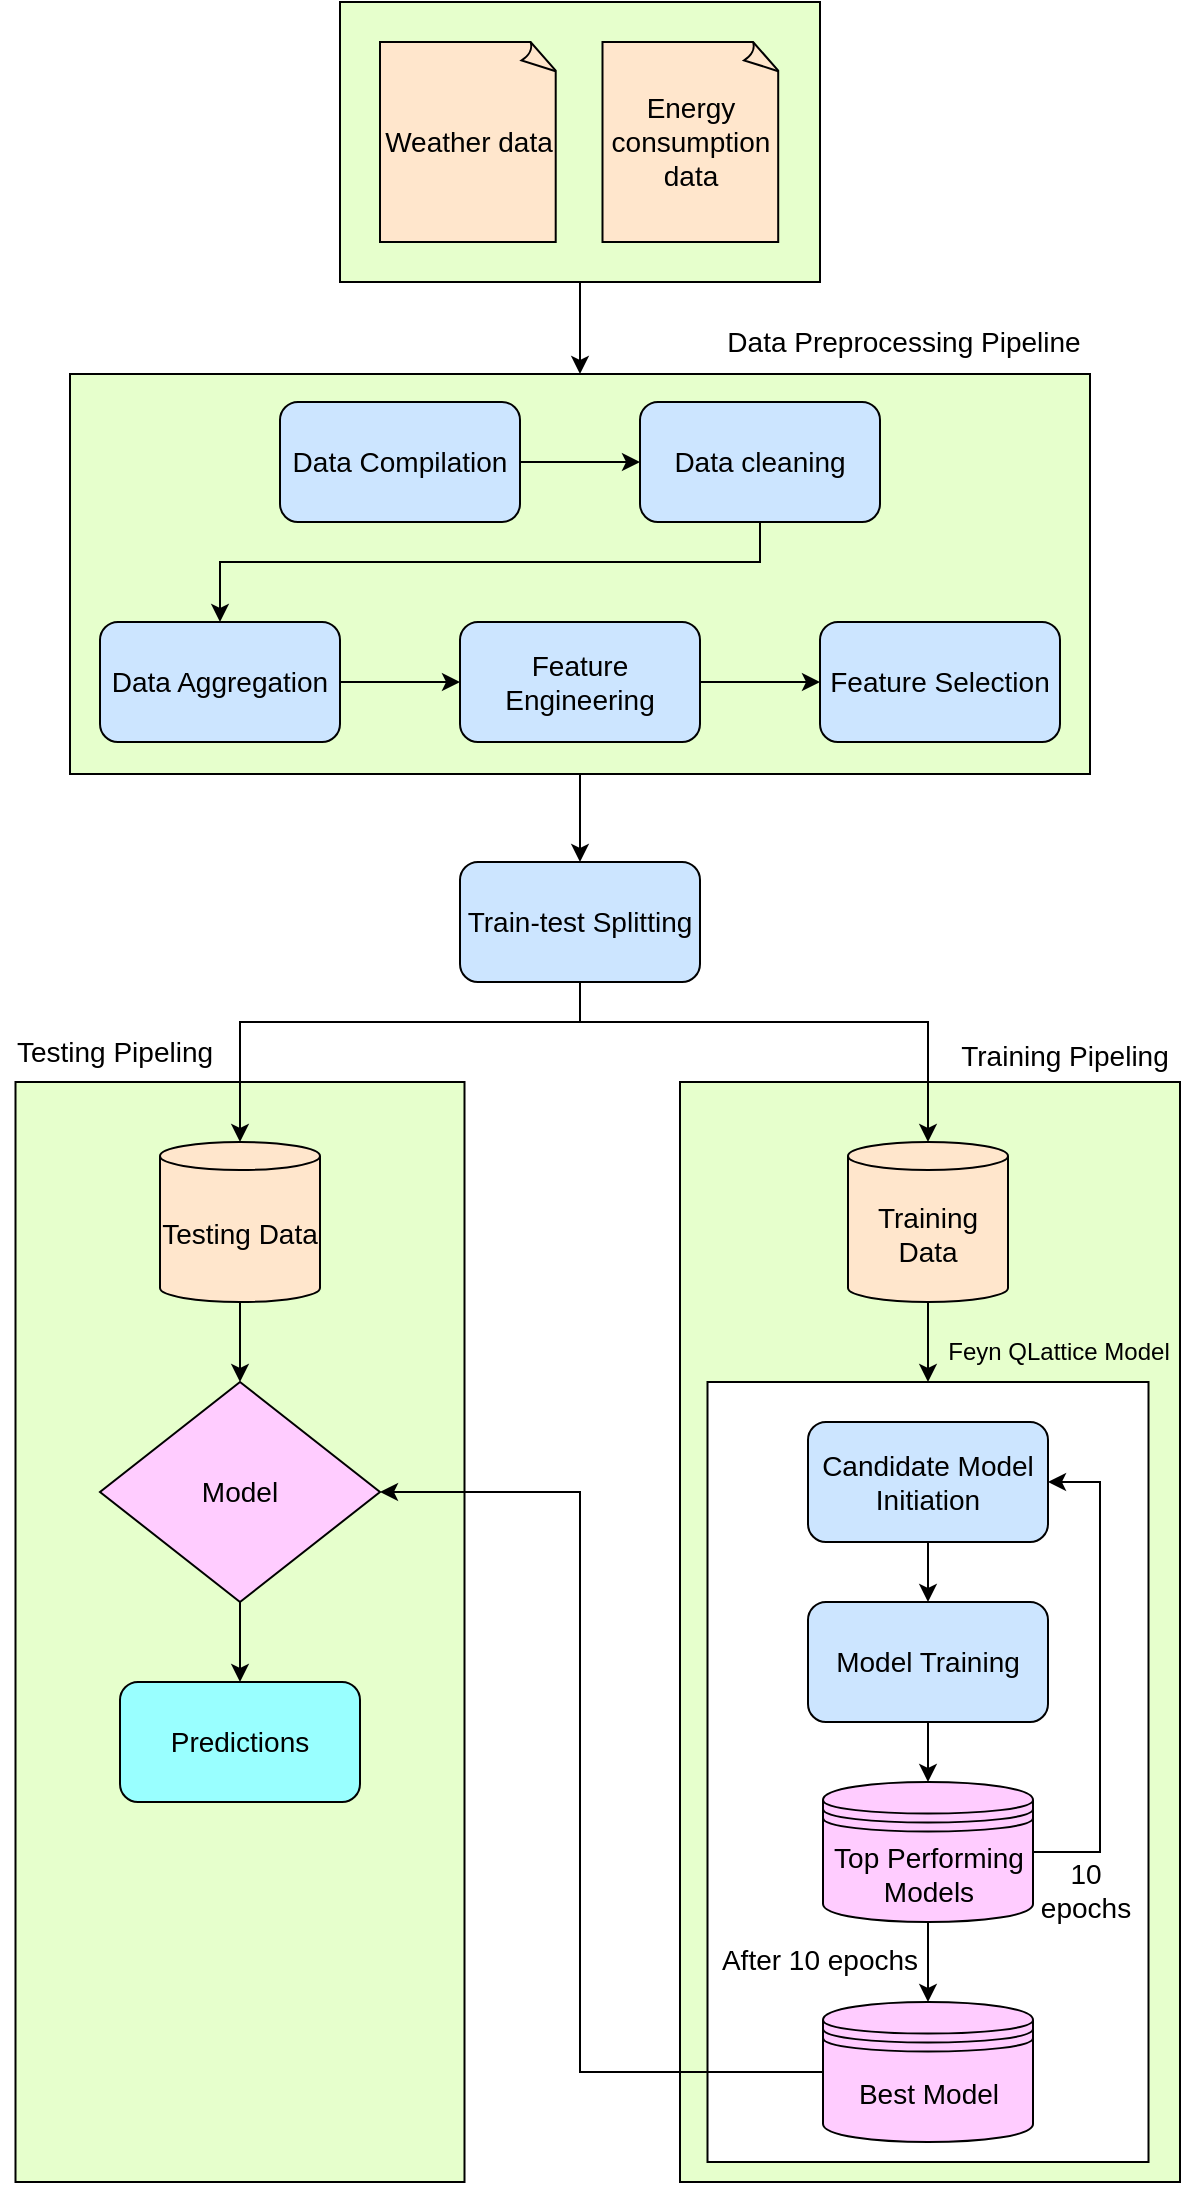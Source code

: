 <mxfile version="24.7.2" type="device">
  <diagram name="Page-1" id="SkIw-aBx2mrivpcrKjMx">
    <mxGraphModel dx="3537" dy="945" grid="1" gridSize="10" guides="1" tooltips="1" connect="1" arrows="1" fold="1" page="1" pageScale="1" pageWidth="850" pageHeight="1100" math="0" shadow="0">
      <root>
        <mxCell id="0" />
        <mxCell id="1" parent="0" />
        <mxCell id="tbRuKrCdg89E3t7HUOhH-57" value="" style="rounded=0;whiteSpace=wrap;html=1;fillColor=#E6FFCC;" vertex="1" parent="1">
          <mxGeometry x="-1122.25" y="560" width="224.5" height="550" as="geometry" />
        </mxCell>
        <mxCell id="tbRuKrCdg89E3t7HUOhH-56" value="" style="rounded=0;whiteSpace=wrap;html=1;fillColor=#E6FFCC;" vertex="1" parent="1">
          <mxGeometry x="-790" y="560" width="250" height="550" as="geometry" />
        </mxCell>
        <mxCell id="tbRuKrCdg89E3t7HUOhH-54" style="edgeStyle=orthogonalEdgeStyle;rounded=0;orthogonalLoop=1;jettySize=auto;html=1;entryX=0.5;entryY=0;entryDx=0;entryDy=0;" edge="1" parent="1" source="tbRuKrCdg89E3t7HUOhH-46" target="tbRuKrCdg89E3t7HUOhH-2">
          <mxGeometry relative="1" as="geometry" />
        </mxCell>
        <mxCell id="tbRuKrCdg89E3t7HUOhH-46" value="" style="rounded=0;whiteSpace=wrap;html=1;fillColor=#E6FFCC;" vertex="1" parent="1">
          <mxGeometry x="-960" y="20" width="240" height="140" as="geometry" />
        </mxCell>
        <mxCell id="tbRuKrCdg89E3t7HUOhH-1" style="edgeStyle=orthogonalEdgeStyle;rounded=0;orthogonalLoop=1;jettySize=auto;html=1;entryX=0.5;entryY=0;entryDx=0;entryDy=0;" edge="1" parent="1" source="tbRuKrCdg89E3t7HUOhH-2" target="tbRuKrCdg89E3t7HUOhH-20">
          <mxGeometry relative="1" as="geometry" />
        </mxCell>
        <mxCell id="tbRuKrCdg89E3t7HUOhH-2" value="" style="rounded=0;whiteSpace=wrap;html=1;fillColor=#E6FFCC;" vertex="1" parent="1">
          <mxGeometry x="-1095" y="206" width="510" height="200" as="geometry" />
        </mxCell>
        <mxCell id="tbRuKrCdg89E3t7HUOhH-4" value="&lt;font style=&quot;font-size: 14px;&quot;&gt;Energy consumption data&lt;/font&gt;" style="whiteSpace=wrap;html=1;shape=mxgraph.basic.document;fillColor=#FFE6CC;" vertex="1" parent="1">
          <mxGeometry x="-828.75" y="40" width="88.75" height="100" as="geometry" />
        </mxCell>
        <mxCell id="tbRuKrCdg89E3t7HUOhH-6" value="&lt;font style=&quot;font-size: 14px;&quot;&gt;Weather data&lt;/font&gt;" style="whiteSpace=wrap;html=1;shape=mxgraph.basic.document;fillColor=#FFE6CC;" vertex="1" parent="1">
          <mxGeometry x="-940" y="40" width="88.75" height="100" as="geometry" />
        </mxCell>
        <mxCell id="tbRuKrCdg89E3t7HUOhH-7" style="edgeStyle=orthogonalEdgeStyle;rounded=0;orthogonalLoop=1;jettySize=auto;html=1;entryX=0;entryY=0.5;entryDx=0;entryDy=0;" edge="1" parent="1" source="tbRuKrCdg89E3t7HUOhH-8" target="tbRuKrCdg89E3t7HUOhH-10">
          <mxGeometry relative="1" as="geometry" />
        </mxCell>
        <mxCell id="tbRuKrCdg89E3t7HUOhH-8" value="&lt;font style=&quot;font-size: 14px;&quot;&gt;Data Compilation&lt;/font&gt;" style="rounded=1;whiteSpace=wrap;html=1;fillColor=#CCE5FF;" vertex="1" parent="1">
          <mxGeometry x="-990" y="220" width="120" height="60" as="geometry" />
        </mxCell>
        <mxCell id="tbRuKrCdg89E3t7HUOhH-53" style="edgeStyle=orthogonalEdgeStyle;rounded=0;orthogonalLoop=1;jettySize=auto;html=1;entryX=0.5;entryY=0;entryDx=0;entryDy=0;" edge="1" parent="1" source="tbRuKrCdg89E3t7HUOhH-10" target="tbRuKrCdg89E3t7HUOhH-14">
          <mxGeometry relative="1" as="geometry">
            <Array as="points">
              <mxPoint x="-750" y="300" />
              <mxPoint x="-1020" y="300" />
            </Array>
          </mxGeometry>
        </mxCell>
        <mxCell id="tbRuKrCdg89E3t7HUOhH-10" value="&lt;font style=&quot;font-size: 14px;&quot;&gt;Data cleaning&lt;/font&gt;" style="rounded=1;whiteSpace=wrap;html=1;fillColor=#CCE5FF;" vertex="1" parent="1">
          <mxGeometry x="-810" y="220" width="120" height="60" as="geometry" />
        </mxCell>
        <mxCell id="tbRuKrCdg89E3t7HUOhH-13" style="edgeStyle=orthogonalEdgeStyle;rounded=0;orthogonalLoop=1;jettySize=auto;html=1;entryX=0;entryY=0.5;entryDx=0;entryDy=0;" edge="1" parent="1" source="tbRuKrCdg89E3t7HUOhH-14" target="tbRuKrCdg89E3t7HUOhH-17">
          <mxGeometry relative="1" as="geometry" />
        </mxCell>
        <mxCell id="tbRuKrCdg89E3t7HUOhH-14" value="&lt;font style=&quot;font-size: 14px;&quot;&gt;Data Aggregation&lt;/font&gt;" style="rounded=1;whiteSpace=wrap;html=1;fillColor=#CCE5FF;" vertex="1" parent="1">
          <mxGeometry x="-1080" y="330" width="120" height="60" as="geometry" />
        </mxCell>
        <mxCell id="tbRuKrCdg89E3t7HUOhH-16" style="edgeStyle=orthogonalEdgeStyle;rounded=0;orthogonalLoop=1;jettySize=auto;html=1;entryX=0;entryY=0.5;entryDx=0;entryDy=0;" edge="1" parent="1" source="tbRuKrCdg89E3t7HUOhH-17" target="tbRuKrCdg89E3t7HUOhH-19">
          <mxGeometry relative="1" as="geometry" />
        </mxCell>
        <mxCell id="tbRuKrCdg89E3t7HUOhH-17" value="&lt;font style=&quot;font-size: 14px;&quot;&gt;Feature Engineering&lt;/font&gt;" style="rounded=1;whiteSpace=wrap;html=1;fillColor=#CCE5FF;" vertex="1" parent="1">
          <mxGeometry x="-900" y="330" width="120" height="60" as="geometry" />
        </mxCell>
        <mxCell id="tbRuKrCdg89E3t7HUOhH-19" value="&lt;font style=&quot;font-size: 14px;&quot;&gt;Feature Selection&lt;/font&gt;" style="rounded=1;whiteSpace=wrap;html=1;fillColor=#CCE5FF;" vertex="1" parent="1">
          <mxGeometry x="-720" y="330" width="120" height="60" as="geometry" />
        </mxCell>
        <mxCell id="tbRuKrCdg89E3t7HUOhH-20" value="&lt;font style=&quot;font-size: 14px;&quot;&gt;Train-test Splitting&lt;/font&gt;" style="rounded=1;whiteSpace=wrap;html=1;fillColor=#CCE5FF;" vertex="1" parent="1">
          <mxGeometry x="-900" y="450" width="120" height="60" as="geometry" />
        </mxCell>
        <mxCell id="tbRuKrCdg89E3t7HUOhH-58" style="edgeStyle=orthogonalEdgeStyle;rounded=0;orthogonalLoop=1;jettySize=auto;html=1;" edge="1" parent="1" source="tbRuKrCdg89E3t7HUOhH-22" target="tbRuKrCdg89E3t7HUOhH-42">
          <mxGeometry relative="1" as="geometry" />
        </mxCell>
        <mxCell id="tbRuKrCdg89E3t7HUOhH-22" value="&lt;font style=&quot;font-size: 14px;&quot;&gt;Testing Data&lt;/font&gt;" style="shape=cylinder3;whiteSpace=wrap;html=1;boundedLbl=1;backgroundOutline=1;size=7.0;fillColor=#FFE6CC;" vertex="1" parent="1">
          <mxGeometry x="-1050" y="590" width="80" height="80" as="geometry" />
        </mxCell>
        <mxCell id="tbRuKrCdg89E3t7HUOhH-23" style="edgeStyle=orthogonalEdgeStyle;rounded=0;orthogonalLoop=1;jettySize=auto;html=1;entryX=0.5;entryY=0;entryDx=0;entryDy=0;" edge="1" parent="1" source="tbRuKrCdg89E3t7HUOhH-24" target="tbRuKrCdg89E3t7HUOhH-27">
          <mxGeometry relative="1" as="geometry" />
        </mxCell>
        <mxCell id="tbRuKrCdg89E3t7HUOhH-24" value="&lt;font style=&quot;font-size: 14px;&quot;&gt;Training Data&lt;/font&gt;" style="shape=cylinder3;whiteSpace=wrap;html=1;boundedLbl=1;backgroundOutline=1;size=7.0;fillColor=#FFE6CC;" vertex="1" parent="1">
          <mxGeometry x="-706" y="590" width="80" height="80" as="geometry" />
        </mxCell>
        <mxCell id="tbRuKrCdg89E3t7HUOhH-25" style="edgeStyle=orthogonalEdgeStyle;rounded=0;orthogonalLoop=1;jettySize=auto;html=1;entryX=0.5;entryY=0;entryDx=0;entryDy=0;entryPerimeter=0;exitX=0.5;exitY=1;exitDx=0;exitDy=0;" edge="1" parent="1" source="tbRuKrCdg89E3t7HUOhH-20" target="tbRuKrCdg89E3t7HUOhH-22">
          <mxGeometry relative="1" as="geometry">
            <Array as="points">
              <mxPoint x="-840" y="530" />
              <mxPoint x="-1010" y="530" />
            </Array>
          </mxGeometry>
        </mxCell>
        <mxCell id="tbRuKrCdg89E3t7HUOhH-26" style="edgeStyle=orthogonalEdgeStyle;rounded=0;orthogonalLoop=1;jettySize=auto;html=1;entryX=0.5;entryY=0;entryDx=0;entryDy=0;entryPerimeter=0;exitX=0.5;exitY=1;exitDx=0;exitDy=0;" edge="1" parent="1" source="tbRuKrCdg89E3t7HUOhH-20" target="tbRuKrCdg89E3t7HUOhH-24">
          <mxGeometry relative="1" as="geometry">
            <Array as="points">
              <mxPoint x="-840" y="530" />
              <mxPoint x="-666" y="530" />
            </Array>
          </mxGeometry>
        </mxCell>
        <mxCell id="tbRuKrCdg89E3t7HUOhH-27" value="" style="rounded=0;whiteSpace=wrap;html=1;" vertex="1" parent="1">
          <mxGeometry x="-776.25" y="710" width="220.5" height="390" as="geometry" />
        </mxCell>
        <mxCell id="tbRuKrCdg89E3t7HUOhH-44" style="edgeStyle=orthogonalEdgeStyle;rounded=0;orthogonalLoop=1;jettySize=auto;html=1;" edge="1" parent="1" source="tbRuKrCdg89E3t7HUOhH-29" target="tbRuKrCdg89E3t7HUOhH-33">
          <mxGeometry relative="1" as="geometry" />
        </mxCell>
        <mxCell id="tbRuKrCdg89E3t7HUOhH-29" value="&lt;font style=&quot;font-size: 14px;&quot;&gt;Candidate Model Initiation&lt;/font&gt;" style="rounded=1;whiteSpace=wrap;html=1;fillColor=#CCE5FF;" vertex="1" parent="1">
          <mxGeometry x="-726" y="730" width="120" height="60" as="geometry" />
        </mxCell>
        <mxCell id="tbRuKrCdg89E3t7HUOhH-32" style="edgeStyle=orthogonalEdgeStyle;rounded=0;orthogonalLoop=1;jettySize=auto;html=1;" edge="1" parent="1" source="tbRuKrCdg89E3t7HUOhH-33" target="tbRuKrCdg89E3t7HUOhH-36">
          <mxGeometry relative="1" as="geometry" />
        </mxCell>
        <mxCell id="tbRuKrCdg89E3t7HUOhH-33" value="&lt;font style=&quot;font-size: 14px;&quot;&gt;Model Training&lt;/font&gt;" style="rounded=1;whiteSpace=wrap;html=1;fillColor=#CCE5FF;" vertex="1" parent="1">
          <mxGeometry x="-726" y="820" width="120" height="60" as="geometry" />
        </mxCell>
        <mxCell id="tbRuKrCdg89E3t7HUOhH-34" style="edgeStyle=orthogonalEdgeStyle;rounded=0;orthogonalLoop=1;jettySize=auto;html=1;entryX=1;entryY=0.5;entryDx=0;entryDy=0;" edge="1" parent="1" source="tbRuKrCdg89E3t7HUOhH-36">
          <mxGeometry relative="1" as="geometry">
            <Array as="points">
              <mxPoint x="-580" y="945" />
              <mxPoint x="-580" y="760" />
            </Array>
            <mxPoint x="-606" y="760" as="targetPoint" />
          </mxGeometry>
        </mxCell>
        <mxCell id="tbRuKrCdg89E3t7HUOhH-35" style="edgeStyle=orthogonalEdgeStyle;rounded=0;orthogonalLoop=1;jettySize=auto;html=1;entryX=0.5;entryY=0;entryDx=0;entryDy=0;" edge="1" parent="1" source="tbRuKrCdg89E3t7HUOhH-36" target="tbRuKrCdg89E3t7HUOhH-38">
          <mxGeometry relative="1" as="geometry" />
        </mxCell>
        <mxCell id="tbRuKrCdg89E3t7HUOhH-36" value="&lt;font style=&quot;font-size: 14px;&quot;&gt;Top Performing Models&lt;/font&gt;" style="shape=datastore;whiteSpace=wrap;html=1;fillColor=#FFCCFF;" vertex="1" parent="1">
          <mxGeometry x="-718.5" y="910" width="105" height="70" as="geometry" />
        </mxCell>
        <mxCell id="tbRuKrCdg89E3t7HUOhH-37" value="&lt;font style=&quot;font-size: 14px;&quot;&gt;10 epochs&lt;/font&gt;" style="text;html=1;align=center;verticalAlign=middle;whiteSpace=wrap;rounded=0;" vertex="1" parent="1">
          <mxGeometry x="-617.46" y="949" width="60" height="30" as="geometry" />
        </mxCell>
        <mxCell id="tbRuKrCdg89E3t7HUOhH-55" style="edgeStyle=orthogonalEdgeStyle;rounded=0;orthogonalLoop=1;jettySize=auto;html=1;entryX=1;entryY=0.5;entryDx=0;entryDy=0;" edge="1" parent="1" source="tbRuKrCdg89E3t7HUOhH-38" target="tbRuKrCdg89E3t7HUOhH-42">
          <mxGeometry relative="1" as="geometry">
            <Array as="points">
              <mxPoint x="-840" y="1055" />
              <mxPoint x="-840" y="765" />
            </Array>
          </mxGeometry>
        </mxCell>
        <mxCell id="tbRuKrCdg89E3t7HUOhH-38" value="&lt;font style=&quot;font-size: 14px;&quot;&gt;Best Model&lt;/font&gt;" style="shape=datastore;whiteSpace=wrap;html=1;fillColor=#FFCCFF;" vertex="1" parent="1">
          <mxGeometry x="-718.5" y="1020" width="105" height="70" as="geometry" />
        </mxCell>
        <mxCell id="tbRuKrCdg89E3t7HUOhH-39" value="&lt;font style=&quot;font-size: 14px;&quot;&gt;After 10 epochs&lt;/font&gt;" style="text;html=1;align=center;verticalAlign=middle;whiteSpace=wrap;rounded=0;" vertex="1" parent="1">
          <mxGeometry x="-771" y="984" width="102" height="30" as="geometry" />
        </mxCell>
        <mxCell id="tbRuKrCdg89E3t7HUOhH-40" value="Feyn QLattice Model" style="text;html=1;align=center;verticalAlign=middle;whiteSpace=wrap;rounded=0;" vertex="1" parent="1">
          <mxGeometry x="-658" y="680" width="115" height="30" as="geometry" />
        </mxCell>
        <mxCell id="tbRuKrCdg89E3t7HUOhH-41" style="edgeStyle=orthogonalEdgeStyle;rounded=0;orthogonalLoop=1;jettySize=auto;html=1;entryX=0.5;entryY=0;entryDx=0;entryDy=0;" edge="1" parent="1" source="tbRuKrCdg89E3t7HUOhH-42" target="tbRuKrCdg89E3t7HUOhH-43">
          <mxGeometry relative="1" as="geometry" />
        </mxCell>
        <mxCell id="tbRuKrCdg89E3t7HUOhH-42" value="&lt;font style=&quot;font-size: 14px;&quot;&gt;Model&lt;/font&gt;" style="rhombus;whiteSpace=wrap;html=1;fillColor=#FFCCFF;" vertex="1" parent="1">
          <mxGeometry x="-1080" y="710" width="140" height="110" as="geometry" />
        </mxCell>
        <mxCell id="tbRuKrCdg89E3t7HUOhH-43" value="&lt;font style=&quot;font-size: 14px;&quot;&gt;Predictions&lt;/font&gt;" style="rounded=1;whiteSpace=wrap;html=1;fillColor=#99FFFF;" vertex="1" parent="1">
          <mxGeometry x="-1070" y="860" width="120" height="60" as="geometry" />
        </mxCell>
        <mxCell id="tbRuKrCdg89E3t7HUOhH-50" value="&lt;font style=&quot;font-size: 14px;&quot;&gt;Data Preprocessing Pipeline&lt;/font&gt;" style="text;html=1;align=center;verticalAlign=middle;whiteSpace=wrap;rounded=0;" vertex="1" parent="1">
          <mxGeometry x="-773.5" y="175" width="189.5" height="30" as="geometry" />
        </mxCell>
        <mxCell id="tbRuKrCdg89E3t7HUOhH-59" value="&lt;font style=&quot;font-size: 14px;&quot;&gt;Training Pipeling&lt;/font&gt;" style="text;html=1;align=center;verticalAlign=middle;whiteSpace=wrap;rounded=0;" vertex="1" parent="1">
          <mxGeometry x="-655" y="532" width="115" height="30" as="geometry" />
        </mxCell>
        <mxCell id="tbRuKrCdg89E3t7HUOhH-60" value="&lt;font style=&quot;font-size: 14px;&quot;&gt;Testing Pipeling&lt;/font&gt;" style="text;html=1;align=center;verticalAlign=middle;whiteSpace=wrap;rounded=0;" vertex="1" parent="1">
          <mxGeometry x="-1130" y="530" width="115" height="30" as="geometry" />
        </mxCell>
      </root>
    </mxGraphModel>
  </diagram>
</mxfile>
